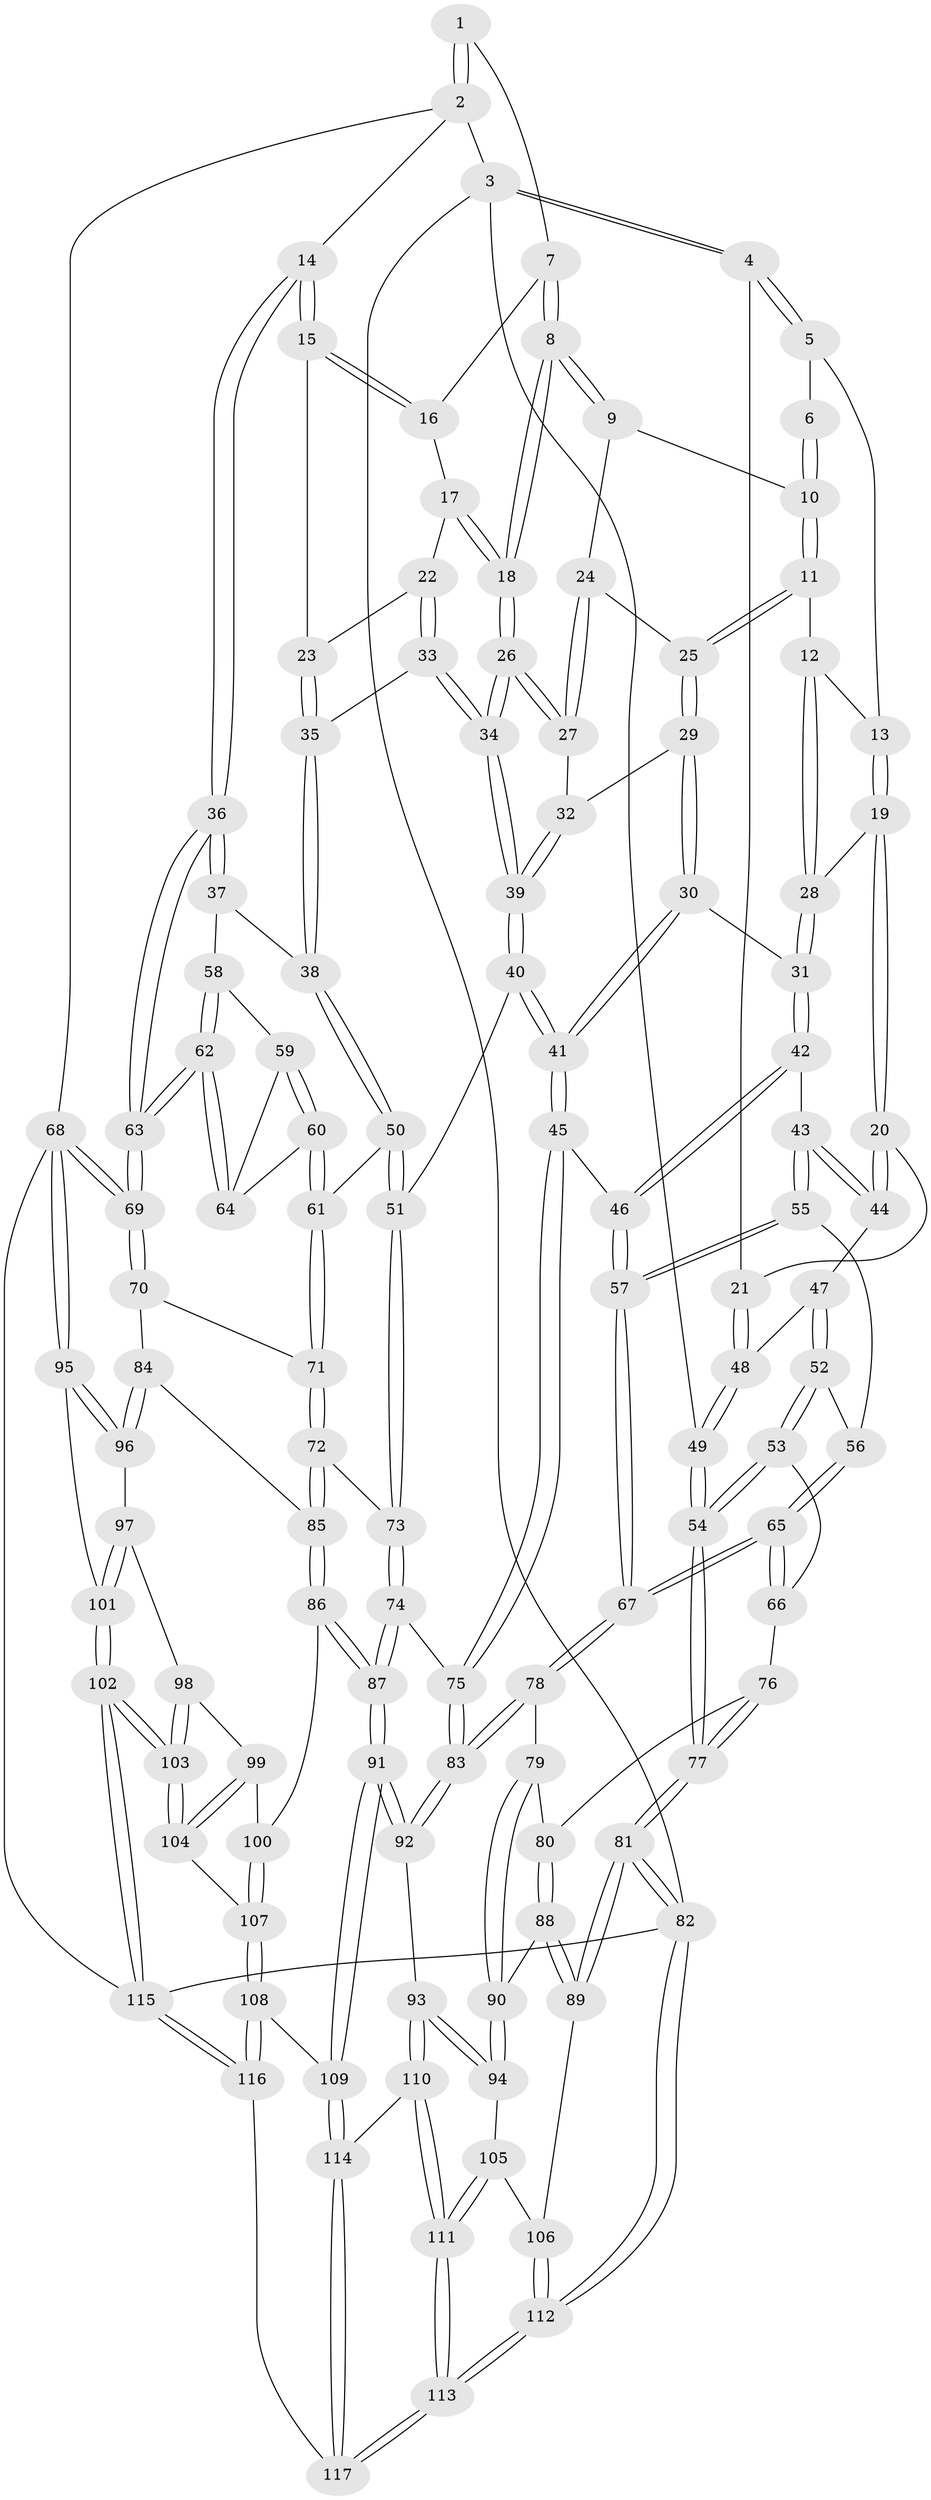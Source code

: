 // Generated by graph-tools (version 1.1) at 2025/11/02/27/25 16:11:54]
// undirected, 117 vertices, 289 edges
graph export_dot {
graph [start="1"]
  node [color=gray90,style=filled];
  1 [pos="+0.7889261855819527+0"];
  2 [pos="+1+0"];
  3 [pos="+0+0"];
  4 [pos="+0+0"];
  5 [pos="+0.18746944592156112+0"];
  6 [pos="+0.4554674427106727+0"];
  7 [pos="+0.6646260798288941+0.024434467383353326"];
  8 [pos="+0.5737211275679779+0.08076737739558963"];
  9 [pos="+0.5125636542293396+0.03436250667810547"];
  10 [pos="+0.4813501632951583+0"];
  11 [pos="+0.36446045571058355+0.08730346291237538"];
  12 [pos="+0.35782357088702393+0.08716118416754412"];
  13 [pos="+0.22166744372651953+0"];
  14 [pos="+1+0"];
  15 [pos="+0.795718895635526+0.07707131245812712"];
  16 [pos="+0.6812414957748946+0.049179725018492236"];
  17 [pos="+0.6905943798923724+0.09317363351277345"];
  18 [pos="+0.5946772881457529+0.14637696519944587"];
  19 [pos="+0.21232087627329266+0.15136493852620247"];
  20 [pos="+0.21167323059527463+0.15299519730480518"];
  21 [pos="+0.055536226235957616+0.08395293746125061"];
  22 [pos="+0.7317199447806528+0.1224322717593106"];
  23 [pos="+0.7520158110088774+0.12333299363053708"];
  24 [pos="+0.4820342506166203+0.07585199872291365"];
  25 [pos="+0.39275159570612983+0.10599481605616327"];
  26 [pos="+0.5964235339653974+0.17294474305820626"];
  27 [pos="+0.4665312086529523+0.14618034137686187"];
  28 [pos="+0.3411753954946599+0.1048161784370247"];
  29 [pos="+0.415800736801001+0.16646326942959178"];
  30 [pos="+0.3880920770271732+0.20385578559401135"];
  31 [pos="+0.35769733694493433+0.20455255028845734"];
  32 [pos="+0.4556598552888711+0.15908961995041818"];
  33 [pos="+0.6262391652446219+0.19308494445777966"];
  34 [pos="+0.6030092679632131+0.19725985627078393"];
  35 [pos="+0.7643276160943424+0.21275484766293376"];
  36 [pos="+1+0"];
  37 [pos="+0.8302094368659992+0.24945916030950763"];
  38 [pos="+0.7888023887235583+0.24287606925205701"];
  39 [pos="+0.5619819007198703+0.32125416283075775"];
  40 [pos="+0.559456629667825+0.33898213331754357"];
  41 [pos="+0.51278635784985+0.3646134744411237"];
  42 [pos="+0.30518645991412224+0.22574593255212783"];
  43 [pos="+0.2464623730965198+0.21740343983451724"];
  44 [pos="+0.21162945776648073+0.15509295415642935"];
  45 [pos="+0.4753426097798397+0.4026996443029133"];
  46 [pos="+0.41466759505703726+0.41580172942523497"];
  47 [pos="+0.06820390046571823+0.22496680235689812"];
  48 [pos="+0.058294400157954986+0.21868861671166362"];
  49 [pos="+0+0.19950818225997688"];
  50 [pos="+0.6831778136476832+0.3306797624062012"];
  51 [pos="+0.5720776378146265+0.3431176110375922"];
  52 [pos="+0.08636051243428795+0.3000291520847642"];
  53 [pos="+0.030939887660917997+0.3572052620275747"];
  54 [pos="+0+0.4885523101561225"];
  55 [pos="+0.22908508465033783+0.26936082187466015"];
  56 [pos="+0.1805074301829803+0.3326816521944139"];
  57 [pos="+0.3952406636798812+0.4255134649490273"];
  58 [pos="+0.8403153889300391+0.2988378340156609"];
  59 [pos="+0.8371783521193386+0.33384032111222806"];
  60 [pos="+0.8186218208872528+0.3970916025455306"];
  61 [pos="+0.8093464314453579+0.4110749941002913"];
  62 [pos="+1+0.3763545774599514"];
  63 [pos="+1+0.3926958668259905"];
  64 [pos="+0.9719516370096468+0.3756539560296965"];
  65 [pos="+0.19999131013162882+0.4275170284981164"];
  66 [pos="+0.16349430544299395+0.436465325829722"];
  67 [pos="+0.2966859523944473+0.4993872478467114"];
  68 [pos="+1+0.7517396771603916"];
  69 [pos="+1+0.42770450729105586"];
  70 [pos="+1+0.4622305721636917"];
  71 [pos="+0.8100141882411376+0.43257047455745873"];
  72 [pos="+0.7761906747995522+0.5287098325887368"];
  73 [pos="+0.6894124430413304+0.4849776709082174"];
  74 [pos="+0.5642969094487817+0.5806180750215448"];
  75 [pos="+0.5338214824379349+0.5549971095066435"];
  76 [pos="+0.10152805409136026+0.4696806902544997"];
  77 [pos="+0+0.5687092263270811"];
  78 [pos="+0.29198769432308774+0.5254892062234106"];
  79 [pos="+0.20462896666034605+0.5748913896884638"];
  80 [pos="+0.1659959759978205+0.5884124162146458"];
  81 [pos="+0+0.6028853624305466"];
  82 [pos="+0+1"];
  83 [pos="+0.3609858456340547+0.6920992001929333"];
  84 [pos="+0.8271163370097654+0.5756700657886302"];
  85 [pos="+0.7877603250047377+0.5643911563177012"];
  86 [pos="+0.6668632248732759+0.7124229990087746"];
  87 [pos="+0.6431186535638556+0.7138185150455951"];
  88 [pos="+0.04901342173904254+0.6477102806150994"];
  89 [pos="+0+0.6370859628035762"];
  90 [pos="+0.20497918158513198+0.7646356963602423"];
  91 [pos="+0.5500053186274417+0.7846561503181725"];
  92 [pos="+0.36439224856277+0.74655547644225"];
  93 [pos="+0.3465566530017609+0.763902769015442"];
  94 [pos="+0.21618375255383507+0.7760061431838848"];
  95 [pos="+1+0.7688012333506123"];
  96 [pos="+0.8708549842019149+0.6248555533279796"];
  97 [pos="+0.845513850269115+0.7532444886562418"];
  98 [pos="+0.8346164995443346+0.7549694795098402"];
  99 [pos="+0.774602068000652+0.7535971697717735"];
  100 [pos="+0.6761627614401636+0.7205123161315345"];
  101 [pos="+1+0.8170009550202341"];
  102 [pos="+0.9007091845243412+0.921007897818353"];
  103 [pos="+0.8359727813783842+0.8940168402538275"];
  104 [pos="+0.8298752561952301+0.8924070856087438"];
  105 [pos="+0.20985552926368778+0.7840939993750605"];
  106 [pos="+0.08629307386326167+0.8408692712418153"];
  107 [pos="+0.7424809854690966+0.8966886765768975"];
  108 [pos="+0.7147406516055675+0.9351071019657347"];
  109 [pos="+0.5559045974136536+0.8534267101830707"];
  110 [pos="+0.34474084618908857+0.8389694051498847"];
  111 [pos="+0.14352805263223772+1"];
  112 [pos="+0+1"];
  113 [pos="+0.07450369190058145+1"];
  114 [pos="+0.4998566242922336+1"];
  115 [pos="+0.8341862414499682+1"];
  116 [pos="+0.6748204610155535+1"];
  117 [pos="+0.5031143796936207+1"];
  1 -- 2;
  1 -- 2;
  1 -- 7;
  2 -- 3;
  2 -- 14;
  2 -- 68;
  3 -- 4;
  3 -- 4;
  3 -- 49;
  3 -- 82;
  4 -- 5;
  4 -- 5;
  4 -- 21;
  5 -- 6;
  5 -- 13;
  6 -- 10;
  6 -- 10;
  7 -- 8;
  7 -- 8;
  7 -- 16;
  8 -- 9;
  8 -- 9;
  8 -- 18;
  8 -- 18;
  9 -- 10;
  9 -- 24;
  10 -- 11;
  10 -- 11;
  11 -- 12;
  11 -- 25;
  11 -- 25;
  12 -- 13;
  12 -- 28;
  12 -- 28;
  13 -- 19;
  13 -- 19;
  14 -- 15;
  14 -- 15;
  14 -- 36;
  14 -- 36;
  15 -- 16;
  15 -- 16;
  15 -- 23;
  16 -- 17;
  17 -- 18;
  17 -- 18;
  17 -- 22;
  18 -- 26;
  18 -- 26;
  19 -- 20;
  19 -- 20;
  19 -- 28;
  20 -- 21;
  20 -- 44;
  20 -- 44;
  21 -- 48;
  21 -- 48;
  22 -- 23;
  22 -- 33;
  22 -- 33;
  23 -- 35;
  23 -- 35;
  24 -- 25;
  24 -- 27;
  24 -- 27;
  25 -- 29;
  25 -- 29;
  26 -- 27;
  26 -- 27;
  26 -- 34;
  26 -- 34;
  27 -- 32;
  28 -- 31;
  28 -- 31;
  29 -- 30;
  29 -- 30;
  29 -- 32;
  30 -- 31;
  30 -- 41;
  30 -- 41;
  31 -- 42;
  31 -- 42;
  32 -- 39;
  32 -- 39;
  33 -- 34;
  33 -- 34;
  33 -- 35;
  34 -- 39;
  34 -- 39;
  35 -- 38;
  35 -- 38;
  36 -- 37;
  36 -- 37;
  36 -- 63;
  36 -- 63;
  37 -- 38;
  37 -- 58;
  38 -- 50;
  38 -- 50;
  39 -- 40;
  39 -- 40;
  40 -- 41;
  40 -- 41;
  40 -- 51;
  41 -- 45;
  41 -- 45;
  42 -- 43;
  42 -- 46;
  42 -- 46;
  43 -- 44;
  43 -- 44;
  43 -- 55;
  43 -- 55;
  44 -- 47;
  45 -- 46;
  45 -- 75;
  45 -- 75;
  46 -- 57;
  46 -- 57;
  47 -- 48;
  47 -- 52;
  47 -- 52;
  48 -- 49;
  48 -- 49;
  49 -- 54;
  49 -- 54;
  50 -- 51;
  50 -- 51;
  50 -- 61;
  51 -- 73;
  51 -- 73;
  52 -- 53;
  52 -- 53;
  52 -- 56;
  53 -- 54;
  53 -- 54;
  53 -- 66;
  54 -- 77;
  54 -- 77;
  55 -- 56;
  55 -- 57;
  55 -- 57;
  56 -- 65;
  56 -- 65;
  57 -- 67;
  57 -- 67;
  58 -- 59;
  58 -- 62;
  58 -- 62;
  59 -- 60;
  59 -- 60;
  59 -- 64;
  60 -- 61;
  60 -- 61;
  60 -- 64;
  61 -- 71;
  61 -- 71;
  62 -- 63;
  62 -- 63;
  62 -- 64;
  62 -- 64;
  63 -- 69;
  63 -- 69;
  65 -- 66;
  65 -- 66;
  65 -- 67;
  65 -- 67;
  66 -- 76;
  67 -- 78;
  67 -- 78;
  68 -- 69;
  68 -- 69;
  68 -- 95;
  68 -- 95;
  68 -- 115;
  69 -- 70;
  69 -- 70;
  70 -- 71;
  70 -- 84;
  71 -- 72;
  71 -- 72;
  72 -- 73;
  72 -- 85;
  72 -- 85;
  73 -- 74;
  73 -- 74;
  74 -- 75;
  74 -- 87;
  74 -- 87;
  75 -- 83;
  75 -- 83;
  76 -- 77;
  76 -- 77;
  76 -- 80;
  77 -- 81;
  77 -- 81;
  78 -- 79;
  78 -- 83;
  78 -- 83;
  79 -- 80;
  79 -- 90;
  79 -- 90;
  80 -- 88;
  80 -- 88;
  81 -- 82;
  81 -- 82;
  81 -- 89;
  81 -- 89;
  82 -- 112;
  82 -- 112;
  82 -- 115;
  83 -- 92;
  83 -- 92;
  84 -- 85;
  84 -- 96;
  84 -- 96;
  85 -- 86;
  85 -- 86;
  86 -- 87;
  86 -- 87;
  86 -- 100;
  87 -- 91;
  87 -- 91;
  88 -- 89;
  88 -- 89;
  88 -- 90;
  89 -- 106;
  90 -- 94;
  90 -- 94;
  91 -- 92;
  91 -- 92;
  91 -- 109;
  91 -- 109;
  92 -- 93;
  93 -- 94;
  93 -- 94;
  93 -- 110;
  93 -- 110;
  94 -- 105;
  95 -- 96;
  95 -- 96;
  95 -- 101;
  96 -- 97;
  97 -- 98;
  97 -- 101;
  97 -- 101;
  98 -- 99;
  98 -- 103;
  98 -- 103;
  99 -- 100;
  99 -- 104;
  99 -- 104;
  100 -- 107;
  100 -- 107;
  101 -- 102;
  101 -- 102;
  102 -- 103;
  102 -- 103;
  102 -- 115;
  102 -- 115;
  103 -- 104;
  103 -- 104;
  104 -- 107;
  105 -- 106;
  105 -- 111;
  105 -- 111;
  106 -- 112;
  106 -- 112;
  107 -- 108;
  107 -- 108;
  108 -- 109;
  108 -- 116;
  108 -- 116;
  109 -- 114;
  109 -- 114;
  110 -- 111;
  110 -- 111;
  110 -- 114;
  111 -- 113;
  111 -- 113;
  112 -- 113;
  112 -- 113;
  113 -- 117;
  113 -- 117;
  114 -- 117;
  114 -- 117;
  115 -- 116;
  115 -- 116;
  116 -- 117;
}
